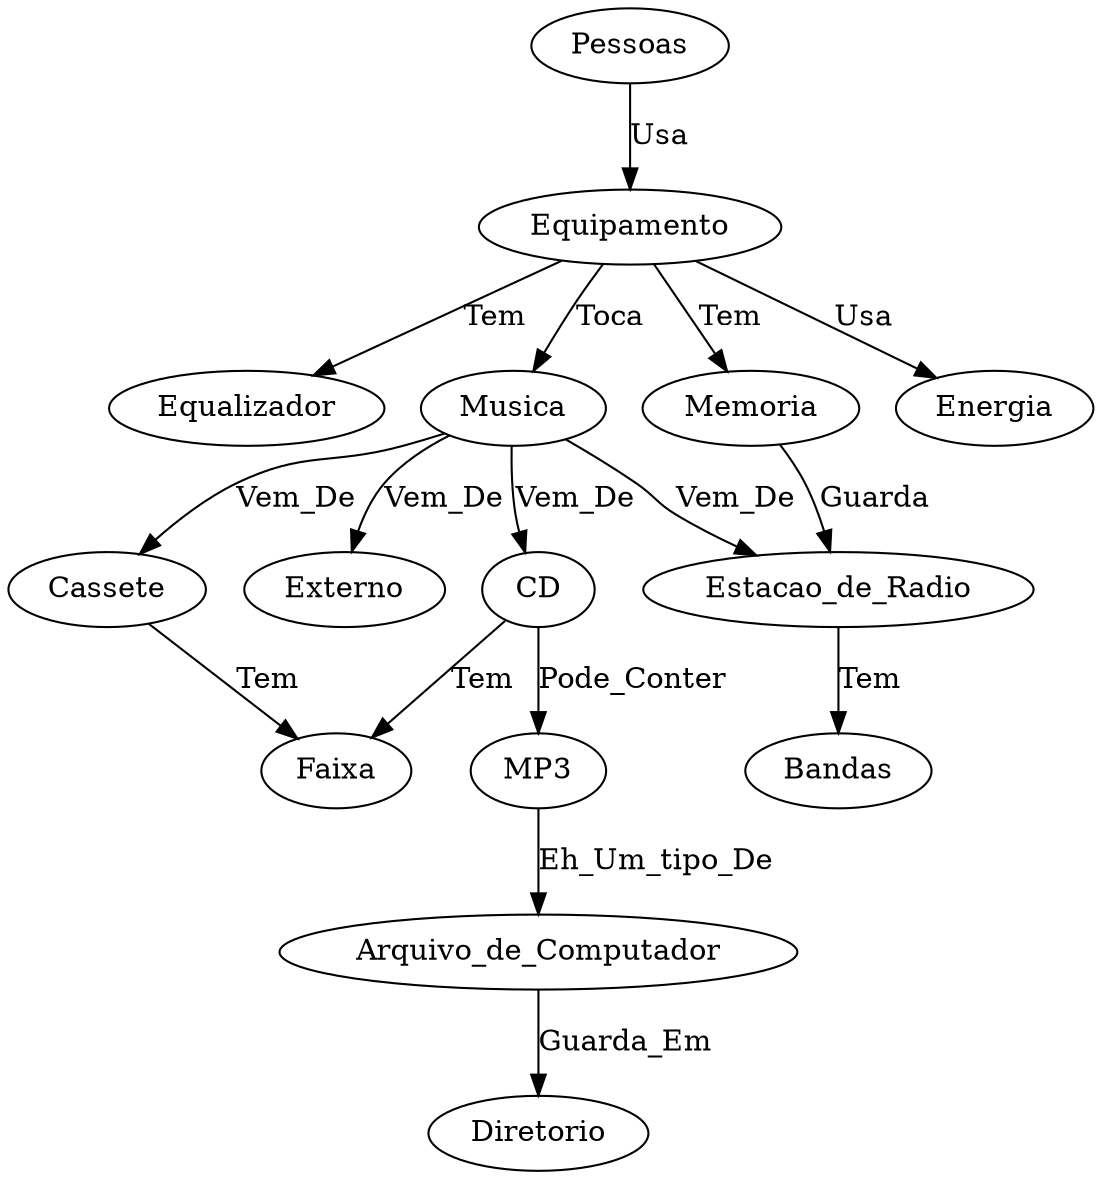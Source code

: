 digraph Rede {
1 [label="Equipamento"];
2 [label="Equalizador"];
3 [label="Memoria"];
4 [label="Musica"];
5 [label="CD"];
6 [label="Cassete"];
7 [label="Estacao_de_Radio"];
8 [label="Faixa"];
9 [label="Bandas"];
10 [label="MP3"];
11 [label="Arquivo_de_Computador"];
12 [label="Diretorio"];
13 [label="Externo"];
14 [label="Pessoas"];
15 [label="Energia"];
1 -> 2 [label="Tem"];
1 -> 3 [label="Tem"];
1 -> 4 [label="Toca"];
1 -> 15 [label="Usa"];
3 -> 7 [label="Guarda"];
4 -> 5 [label="Vem_De"];
4 -> 6 [label="Vem_De"];
4 -> 7 [label="Vem_De"];
4 -> 13 [label="Vem_De"];
5 -> 8 [label="Tem"];
5 -> 10 [label="Pode_Conter"];
6 -> 8 [label="Tem"];
7 -> 9 [label="Tem"];
10 -> 11 [label="Eh_Um_tipo_De"];
11 -> 12 [label="Guarda_Em"];
14 -> 1 [label="Usa"];
}
